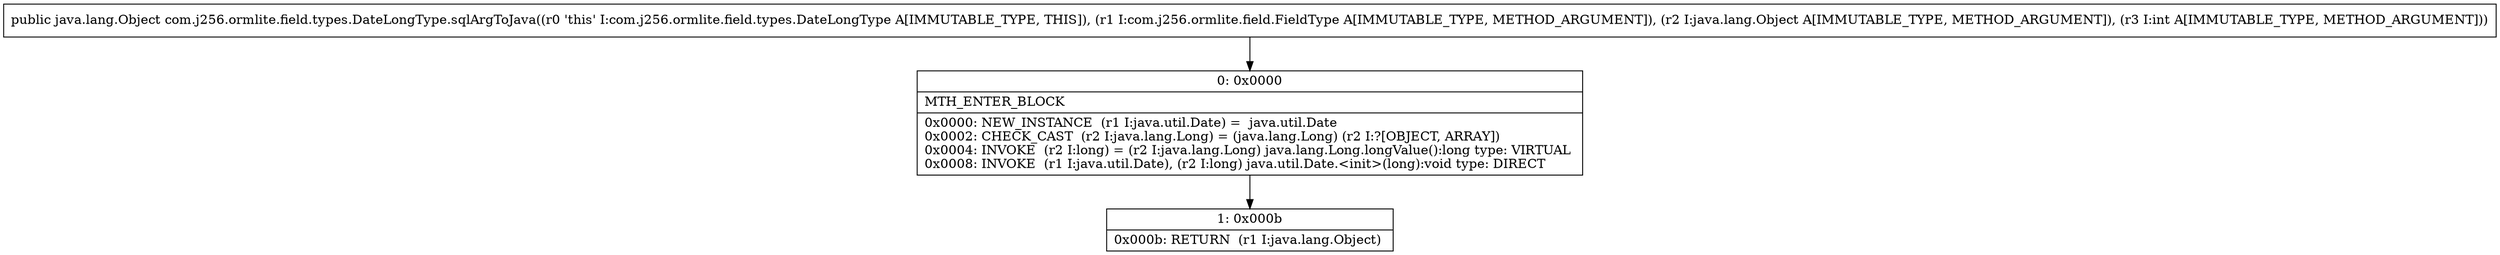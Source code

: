 digraph "CFG forcom.j256.ormlite.field.types.DateLongType.sqlArgToJava(Lcom\/j256\/ormlite\/field\/FieldType;Ljava\/lang\/Object;I)Ljava\/lang\/Object;" {
Node_0 [shape=record,label="{0\:\ 0x0000|MTH_ENTER_BLOCK\l|0x0000: NEW_INSTANCE  (r1 I:java.util.Date) =  java.util.Date \l0x0002: CHECK_CAST  (r2 I:java.lang.Long) = (java.lang.Long) (r2 I:?[OBJECT, ARRAY]) \l0x0004: INVOKE  (r2 I:long) = (r2 I:java.lang.Long) java.lang.Long.longValue():long type: VIRTUAL \l0x0008: INVOKE  (r1 I:java.util.Date), (r2 I:long) java.util.Date.\<init\>(long):void type: DIRECT \l}"];
Node_1 [shape=record,label="{1\:\ 0x000b|0x000b: RETURN  (r1 I:java.lang.Object) \l}"];
MethodNode[shape=record,label="{public java.lang.Object com.j256.ormlite.field.types.DateLongType.sqlArgToJava((r0 'this' I:com.j256.ormlite.field.types.DateLongType A[IMMUTABLE_TYPE, THIS]), (r1 I:com.j256.ormlite.field.FieldType A[IMMUTABLE_TYPE, METHOD_ARGUMENT]), (r2 I:java.lang.Object A[IMMUTABLE_TYPE, METHOD_ARGUMENT]), (r3 I:int A[IMMUTABLE_TYPE, METHOD_ARGUMENT])) }"];
MethodNode -> Node_0;
Node_0 -> Node_1;
}

